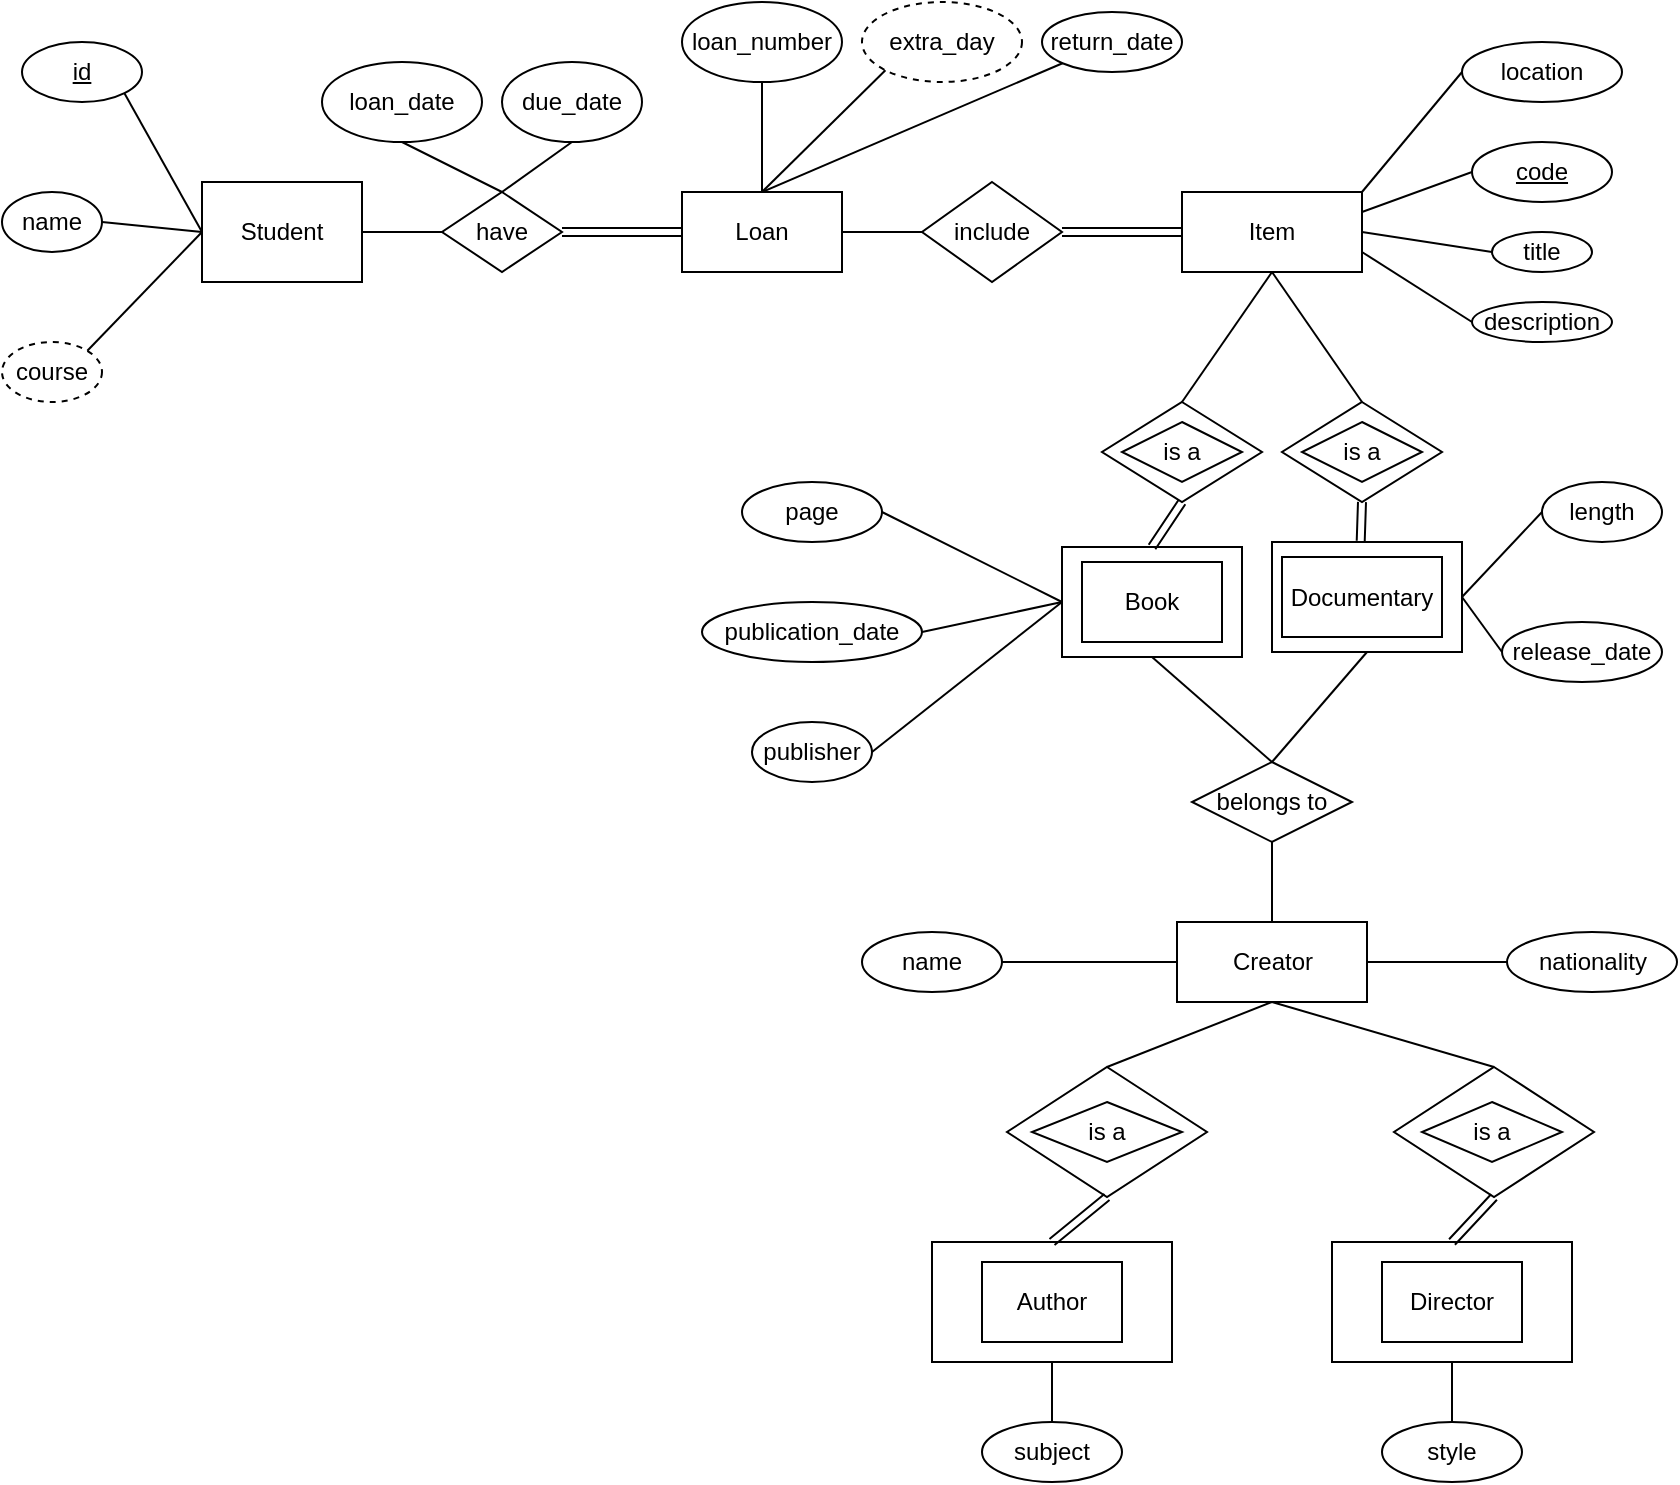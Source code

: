 <mxfile version="21.2.9" type="device">
  <diagram id="8CBrqVvIKr-gKunC30B_" name="Page-1">
    <mxGraphModel dx="1357" dy="905" grid="1" gridSize="10" guides="1" tooltips="1" connect="1" arrows="1" fold="1" page="1" pageScale="1" pageWidth="850" pageHeight="1100" math="0" shadow="0">
      <root>
        <mxCell id="0" />
        <mxCell id="1" parent="0" />
        <mxCell id="9qX3KQEV8e_0dFOt3C7K-21" value="" style="rhombus;whiteSpace=wrap;html=1;" parent="1" vertex="1">
          <mxGeometry x="706" y="542.5" width="100" height="65" as="geometry" />
        </mxCell>
        <mxCell id="9qX3KQEV8e_0dFOt3C7K-20" value="" style="rhombus;whiteSpace=wrap;html=1;" parent="1" vertex="1">
          <mxGeometry x="512.5" y="542.5" width="100" height="65" as="geometry" />
        </mxCell>
        <mxCell id="9qX3KQEV8e_0dFOt3C7K-13" value="" style="rounded=0;whiteSpace=wrap;html=1;" parent="1" vertex="1">
          <mxGeometry x="675" y="630" width="120" height="60" as="geometry" />
        </mxCell>
        <mxCell id="9qX3KQEV8e_0dFOt3C7K-12" value="" style="rounded=0;whiteSpace=wrap;html=1;" parent="1" vertex="1">
          <mxGeometry x="475" y="630" width="120" height="60" as="geometry" />
        </mxCell>
        <mxCell id="BdGzuhHDDtWegJgGCHpT-26" value="" style="rounded=0;whiteSpace=wrap;html=1;" parent="1" vertex="1">
          <mxGeometry x="645" y="280" width="95" height="55" as="geometry" />
        </mxCell>
        <mxCell id="BdGzuhHDDtWegJgGCHpT-25" value="" style="rounded=0;whiteSpace=wrap;html=1;" parent="1" vertex="1">
          <mxGeometry x="540" y="282.5" width="90" height="55" as="geometry" />
        </mxCell>
        <mxCell id="BdGzuhHDDtWegJgGCHpT-22" value="" style="rhombus;whiteSpace=wrap;html=1;" parent="1" vertex="1">
          <mxGeometry x="650" y="210" width="80" height="50" as="geometry" />
        </mxCell>
        <mxCell id="BdGzuhHDDtWegJgGCHpT-21" value="" style="rhombus;whiteSpace=wrap;html=1;" parent="1" vertex="1">
          <mxGeometry x="560" y="210" width="80" height="50" as="geometry" />
        </mxCell>
        <mxCell id="VeVonvC403iIWM1QfaWD-1" value="Student" style="rounded=0;whiteSpace=wrap;html=1;" parent="1" vertex="1">
          <mxGeometry x="110" y="100" width="80" height="50" as="geometry" />
        </mxCell>
        <mxCell id="BdGzuhHDDtWegJgGCHpT-1" value="&lt;u&gt;id&lt;/u&gt;" style="ellipse;whiteSpace=wrap;html=1;" parent="1" vertex="1">
          <mxGeometry x="20" y="30" width="60" height="30" as="geometry" />
        </mxCell>
        <mxCell id="BdGzuhHDDtWegJgGCHpT-2" value="name" style="ellipse;whiteSpace=wrap;html=1;" parent="1" vertex="1">
          <mxGeometry x="10" y="105" width="50" height="30" as="geometry" />
        </mxCell>
        <mxCell id="BdGzuhHDDtWegJgGCHpT-3" value="course" style="ellipse;whiteSpace=wrap;html=1;dashed=1;" parent="1" vertex="1">
          <mxGeometry x="10" y="180" width="50" height="30" as="geometry" />
        </mxCell>
        <mxCell id="BdGzuhHDDtWegJgGCHpT-4" value="Loan" style="rounded=0;whiteSpace=wrap;html=1;" parent="1" vertex="1">
          <mxGeometry x="350" y="105" width="80" height="40" as="geometry" />
        </mxCell>
        <mxCell id="BdGzuhHDDtWegJgGCHpT-5" value="have" style="rhombus;whiteSpace=wrap;html=1;" parent="1" vertex="1">
          <mxGeometry x="230" y="105" width="60" height="40" as="geometry" />
        </mxCell>
        <mxCell id="BdGzuhHDDtWegJgGCHpT-6" value="due_date" style="ellipse;whiteSpace=wrap;html=1;" parent="1" vertex="1">
          <mxGeometry x="260" y="40" width="70" height="40" as="geometry" />
        </mxCell>
        <mxCell id="BdGzuhHDDtWegJgGCHpT-7" value="loan_date" style="ellipse;whiteSpace=wrap;html=1;" parent="1" vertex="1">
          <mxGeometry x="170" y="40" width="80" height="40" as="geometry" />
        </mxCell>
        <mxCell id="BdGzuhHDDtWegJgGCHpT-8" value="loan_number" style="ellipse;whiteSpace=wrap;html=1;" parent="1" vertex="1">
          <mxGeometry x="350" y="10" width="80" height="40" as="geometry" />
        </mxCell>
        <mxCell id="BdGzuhHDDtWegJgGCHpT-9" value="extra_day" style="ellipse;whiteSpace=wrap;html=1;dashed=1;" parent="1" vertex="1">
          <mxGeometry x="440" y="10" width="80" height="40" as="geometry" />
        </mxCell>
        <mxCell id="BdGzuhHDDtWegJgGCHpT-10" value="return_date" style="ellipse;whiteSpace=wrap;html=1;" parent="1" vertex="1">
          <mxGeometry x="530" y="15" width="70" height="30" as="geometry" />
        </mxCell>
        <mxCell id="BdGzuhHDDtWegJgGCHpT-11" value="Item" style="rounded=0;whiteSpace=wrap;html=1;" parent="1" vertex="1">
          <mxGeometry x="600" y="105" width="90" height="40" as="geometry" />
        </mxCell>
        <mxCell id="BdGzuhHDDtWegJgGCHpT-12" value="include" style="rhombus;whiteSpace=wrap;html=1;" parent="1" vertex="1">
          <mxGeometry x="470" y="100" width="70" height="50" as="geometry" />
        </mxCell>
        <mxCell id="BdGzuhHDDtWegJgGCHpT-13" value="location" style="ellipse;whiteSpace=wrap;html=1;" parent="1" vertex="1">
          <mxGeometry x="740" y="30" width="80" height="30" as="geometry" />
        </mxCell>
        <mxCell id="BdGzuhHDDtWegJgGCHpT-14" value="&lt;u&gt;code&lt;/u&gt;" style="ellipse;whiteSpace=wrap;html=1;" parent="1" vertex="1">
          <mxGeometry x="745" y="80" width="70" height="30" as="geometry" />
        </mxCell>
        <mxCell id="BdGzuhHDDtWegJgGCHpT-15" value="description" style="ellipse;whiteSpace=wrap;html=1;" parent="1" vertex="1">
          <mxGeometry x="745" y="160" width="70" height="20" as="geometry" />
        </mxCell>
        <mxCell id="BdGzuhHDDtWegJgGCHpT-16" value="title" style="ellipse;whiteSpace=wrap;html=1;" parent="1" vertex="1">
          <mxGeometry x="755" y="125" width="50" height="20" as="geometry" />
        </mxCell>
        <mxCell id="BdGzuhHDDtWegJgGCHpT-17" value="is a" style="rhombus;whiteSpace=wrap;html=1;" parent="1" vertex="1">
          <mxGeometry x="660" y="220" width="60" height="30" as="geometry" />
        </mxCell>
        <mxCell id="BdGzuhHDDtWegJgGCHpT-18" value="is a" style="rhombus;whiteSpace=wrap;html=1;" parent="1" vertex="1">
          <mxGeometry x="570" y="220" width="60" height="30" as="geometry" />
        </mxCell>
        <mxCell id="BdGzuhHDDtWegJgGCHpT-19" value="Documentary" style="rounded=0;whiteSpace=wrap;html=1;" parent="1" vertex="1">
          <mxGeometry x="650" y="287.5" width="80" height="40" as="geometry" />
        </mxCell>
        <mxCell id="BdGzuhHDDtWegJgGCHpT-20" value="Book" style="rounded=0;whiteSpace=wrap;html=1;" parent="1" vertex="1">
          <mxGeometry x="550" y="290" width="70" height="40" as="geometry" />
        </mxCell>
        <mxCell id="BdGzuhHDDtWegJgGCHpT-27" value="" style="endArrow=none;html=1;rounded=0;entryX=1;entryY=1;entryDx=0;entryDy=0;exitX=0;exitY=0.5;exitDx=0;exitDy=0;" parent="1" source="VeVonvC403iIWM1QfaWD-1" target="BdGzuhHDDtWegJgGCHpT-1" edge="1">
          <mxGeometry width="50" height="50" relative="1" as="geometry">
            <mxPoint x="400" y="330" as="sourcePoint" />
            <mxPoint x="450" y="280" as="targetPoint" />
          </mxGeometry>
        </mxCell>
        <mxCell id="BdGzuhHDDtWegJgGCHpT-28" value="" style="endArrow=none;html=1;rounded=0;entryX=1;entryY=0;entryDx=0;entryDy=0;exitX=0;exitY=0.5;exitDx=0;exitDy=0;" parent="1" source="VeVonvC403iIWM1QfaWD-1" target="BdGzuhHDDtWegJgGCHpT-3" edge="1">
          <mxGeometry width="50" height="50" relative="1" as="geometry">
            <mxPoint x="400" y="330" as="sourcePoint" />
            <mxPoint x="450" y="280" as="targetPoint" />
          </mxGeometry>
        </mxCell>
        <mxCell id="BdGzuhHDDtWegJgGCHpT-29" value="" style="endArrow=none;html=1;rounded=0;entryX=1;entryY=0.5;entryDx=0;entryDy=0;exitX=0;exitY=0.5;exitDx=0;exitDy=0;" parent="1" source="VeVonvC403iIWM1QfaWD-1" target="BdGzuhHDDtWegJgGCHpT-2" edge="1">
          <mxGeometry width="50" height="50" relative="1" as="geometry">
            <mxPoint x="400" y="330" as="sourcePoint" />
            <mxPoint x="450" y="280" as="targetPoint" />
          </mxGeometry>
        </mxCell>
        <mxCell id="BdGzuhHDDtWegJgGCHpT-30" value="" style="endArrow=none;html=1;rounded=0;entryX=0.5;entryY=1;entryDx=0;entryDy=0;exitX=0.5;exitY=0;exitDx=0;exitDy=0;" parent="1" source="BdGzuhHDDtWegJgGCHpT-5" target="BdGzuhHDDtWegJgGCHpT-6" edge="1">
          <mxGeometry width="50" height="50" relative="1" as="geometry">
            <mxPoint x="400" y="330" as="sourcePoint" />
            <mxPoint x="450" y="280" as="targetPoint" />
          </mxGeometry>
        </mxCell>
        <mxCell id="BdGzuhHDDtWegJgGCHpT-31" value="" style="endArrow=none;html=1;rounded=0;entryX=0.5;entryY=1;entryDx=0;entryDy=0;exitX=0.5;exitY=0;exitDx=0;exitDy=0;" parent="1" source="BdGzuhHDDtWegJgGCHpT-5" target="BdGzuhHDDtWegJgGCHpT-7" edge="1">
          <mxGeometry width="50" height="50" relative="1" as="geometry">
            <mxPoint x="400" y="330" as="sourcePoint" />
            <mxPoint x="450" y="280" as="targetPoint" />
          </mxGeometry>
        </mxCell>
        <mxCell id="BdGzuhHDDtWegJgGCHpT-32" value="" style="endArrow=none;html=1;rounded=0;entryX=0;entryY=1;entryDx=0;entryDy=0;exitX=0.5;exitY=0;exitDx=0;exitDy=0;" parent="1" source="BdGzuhHDDtWegJgGCHpT-4" target="BdGzuhHDDtWegJgGCHpT-10" edge="1">
          <mxGeometry width="50" height="50" relative="1" as="geometry">
            <mxPoint x="400" y="330" as="sourcePoint" />
            <mxPoint x="450" y="280" as="targetPoint" />
          </mxGeometry>
        </mxCell>
        <mxCell id="BdGzuhHDDtWegJgGCHpT-33" value="" style="endArrow=none;html=1;rounded=0;entryX=0;entryY=1;entryDx=0;entryDy=0;exitX=0.5;exitY=0;exitDx=0;exitDy=0;" parent="1" source="BdGzuhHDDtWegJgGCHpT-4" target="BdGzuhHDDtWegJgGCHpT-9" edge="1">
          <mxGeometry width="50" height="50" relative="1" as="geometry">
            <mxPoint x="400" y="330" as="sourcePoint" />
            <mxPoint x="450" y="280" as="targetPoint" />
          </mxGeometry>
        </mxCell>
        <mxCell id="BdGzuhHDDtWegJgGCHpT-34" value="" style="endArrow=none;html=1;rounded=0;entryX=0.5;entryY=1;entryDx=0;entryDy=0;exitX=0.5;exitY=0;exitDx=0;exitDy=0;" parent="1" source="BdGzuhHDDtWegJgGCHpT-4" target="BdGzuhHDDtWegJgGCHpT-8" edge="1">
          <mxGeometry width="50" height="50" relative="1" as="geometry">
            <mxPoint x="380" y="90" as="sourcePoint" />
            <mxPoint x="450" y="280" as="targetPoint" />
          </mxGeometry>
        </mxCell>
        <mxCell id="BdGzuhHDDtWegJgGCHpT-35" value="" style="endArrow=none;html=1;rounded=0;exitX=1;exitY=0.5;exitDx=0;exitDy=0;entryX=0;entryY=0.5;entryDx=0;entryDy=0;" parent="1" source="VeVonvC403iIWM1QfaWD-1" target="BdGzuhHDDtWegJgGCHpT-5" edge="1">
          <mxGeometry width="50" height="50" relative="1" as="geometry">
            <mxPoint x="400" y="330" as="sourcePoint" />
            <mxPoint x="450" y="280" as="targetPoint" />
          </mxGeometry>
        </mxCell>
        <mxCell id="BdGzuhHDDtWegJgGCHpT-36" value="" style="endArrow=none;html=1;rounded=0;entryX=0;entryY=0.5;entryDx=0;entryDy=0;exitX=1;exitY=0.75;exitDx=0;exitDy=0;" parent="1" source="BdGzuhHDDtWegJgGCHpT-11" target="BdGzuhHDDtWegJgGCHpT-15" edge="1">
          <mxGeometry width="50" height="50" relative="1" as="geometry">
            <mxPoint x="400" y="330" as="sourcePoint" />
            <mxPoint x="450" y="280" as="targetPoint" />
          </mxGeometry>
        </mxCell>
        <mxCell id="BdGzuhHDDtWegJgGCHpT-37" value="" style="endArrow=none;html=1;rounded=0;entryX=0;entryY=0.5;entryDx=0;entryDy=0;exitX=1;exitY=0.5;exitDx=0;exitDy=0;" parent="1" source="BdGzuhHDDtWegJgGCHpT-11" target="BdGzuhHDDtWegJgGCHpT-16" edge="1">
          <mxGeometry width="50" height="50" relative="1" as="geometry">
            <mxPoint x="400" y="330" as="sourcePoint" />
            <mxPoint x="450" y="280" as="targetPoint" />
          </mxGeometry>
        </mxCell>
        <mxCell id="BdGzuhHDDtWegJgGCHpT-38" value="" style="endArrow=none;html=1;rounded=0;entryX=0;entryY=0.5;entryDx=0;entryDy=0;exitX=1;exitY=0.25;exitDx=0;exitDy=0;" parent="1" source="BdGzuhHDDtWegJgGCHpT-11" target="BdGzuhHDDtWegJgGCHpT-14" edge="1">
          <mxGeometry width="50" height="50" relative="1" as="geometry">
            <mxPoint x="400" y="330" as="sourcePoint" />
            <mxPoint x="450" y="280" as="targetPoint" />
          </mxGeometry>
        </mxCell>
        <mxCell id="BdGzuhHDDtWegJgGCHpT-39" value="" style="endArrow=none;html=1;rounded=0;entryX=0;entryY=0.5;entryDx=0;entryDy=0;exitX=1;exitY=0;exitDx=0;exitDy=0;" parent="1" source="BdGzuhHDDtWegJgGCHpT-11" target="BdGzuhHDDtWegJgGCHpT-13" edge="1">
          <mxGeometry width="50" height="50" relative="1" as="geometry">
            <mxPoint x="400" y="330" as="sourcePoint" />
            <mxPoint x="450" y="280" as="targetPoint" />
          </mxGeometry>
        </mxCell>
        <mxCell id="BdGzuhHDDtWegJgGCHpT-40" value="" style="endArrow=none;html=1;rounded=0;exitX=1;exitY=0.5;exitDx=0;exitDy=0;entryX=0;entryY=0.5;entryDx=0;entryDy=0;shape=link;" parent="1" source="BdGzuhHDDtWegJgGCHpT-5" target="BdGzuhHDDtWegJgGCHpT-4" edge="1">
          <mxGeometry width="50" height="50" relative="1" as="geometry">
            <mxPoint x="400" y="330" as="sourcePoint" />
            <mxPoint x="450" y="280" as="targetPoint" />
          </mxGeometry>
        </mxCell>
        <mxCell id="BdGzuhHDDtWegJgGCHpT-41" value="" style="endArrow=none;html=1;rounded=0;entryX=1;entryY=0.5;entryDx=0;entryDy=0;exitX=0;exitY=0.5;exitDx=0;exitDy=0;shape=link;" parent="1" source="BdGzuhHDDtWegJgGCHpT-11" target="BdGzuhHDDtWegJgGCHpT-12" edge="1">
          <mxGeometry width="50" height="50" relative="1" as="geometry">
            <mxPoint x="400" y="330" as="sourcePoint" />
            <mxPoint x="450" y="280" as="targetPoint" />
          </mxGeometry>
        </mxCell>
        <mxCell id="BdGzuhHDDtWegJgGCHpT-42" value="" style="endArrow=none;html=1;rounded=0;entryX=1;entryY=0.5;entryDx=0;entryDy=0;exitX=0;exitY=0.5;exitDx=0;exitDy=0;" parent="1" source="BdGzuhHDDtWegJgGCHpT-12" target="BdGzuhHDDtWegJgGCHpT-4" edge="1">
          <mxGeometry width="50" height="50" relative="1" as="geometry">
            <mxPoint x="400" y="330" as="sourcePoint" />
            <mxPoint x="450" y="280" as="targetPoint" />
          </mxGeometry>
        </mxCell>
        <mxCell id="BdGzuhHDDtWegJgGCHpT-43" value="" style="endArrow=none;html=1;rounded=0;entryX=0.5;entryY=1;entryDx=0;entryDy=0;exitX=0.5;exitY=0;exitDx=0;exitDy=0;" parent="1" source="BdGzuhHDDtWegJgGCHpT-22" target="BdGzuhHDDtWegJgGCHpT-11" edge="1">
          <mxGeometry width="50" height="50" relative="1" as="geometry">
            <mxPoint x="690" y="190" as="sourcePoint" />
            <mxPoint x="450" y="280" as="targetPoint" />
          </mxGeometry>
        </mxCell>
        <mxCell id="BdGzuhHDDtWegJgGCHpT-44" value="" style="endArrow=none;html=1;rounded=0;entryX=0.5;entryY=1;entryDx=0;entryDy=0;exitX=0.5;exitY=0;exitDx=0;exitDy=0;" parent="1" source="BdGzuhHDDtWegJgGCHpT-21" target="BdGzuhHDDtWegJgGCHpT-11" edge="1">
          <mxGeometry width="50" height="50" relative="1" as="geometry">
            <mxPoint x="400" y="330" as="sourcePoint" />
            <mxPoint x="450" y="280" as="targetPoint" />
          </mxGeometry>
        </mxCell>
        <mxCell id="BdGzuhHDDtWegJgGCHpT-45" value="" style="endArrow=none;html=1;rounded=0;entryX=0.5;entryY=1;entryDx=0;entryDy=0;shape=link;exitX=0.5;exitY=0;exitDx=0;exitDy=0;" parent="1" source="BdGzuhHDDtWegJgGCHpT-25" target="BdGzuhHDDtWegJgGCHpT-21" edge="1">
          <mxGeometry width="50" height="50" relative="1" as="geometry">
            <mxPoint x="590" y="280" as="sourcePoint" />
            <mxPoint x="450" y="280" as="targetPoint" />
          </mxGeometry>
        </mxCell>
        <mxCell id="BdGzuhHDDtWegJgGCHpT-46" value="" style="endArrow=none;html=1;rounded=0;entryX=0.5;entryY=1;entryDx=0;entryDy=0;shape=link;exitX=0.467;exitY=-0.01;exitDx=0;exitDy=0;exitPerimeter=0;" parent="1" source="BdGzuhHDDtWegJgGCHpT-26" target="BdGzuhHDDtWegJgGCHpT-22" edge="1">
          <mxGeometry width="50" height="50" relative="1" as="geometry">
            <mxPoint x="730" y="270" as="sourcePoint" />
            <mxPoint x="450" y="280" as="targetPoint" />
          </mxGeometry>
        </mxCell>
        <mxCell id="BdGzuhHDDtWegJgGCHpT-47" value="publication_date" style="ellipse;whiteSpace=wrap;html=1;" parent="1" vertex="1">
          <mxGeometry x="360" y="310" width="110" height="30" as="geometry" />
        </mxCell>
        <mxCell id="BdGzuhHDDtWegJgGCHpT-48" value="publisher" style="ellipse;whiteSpace=wrap;html=1;" parent="1" vertex="1">
          <mxGeometry x="385" y="370" width="60" height="30" as="geometry" />
        </mxCell>
        <mxCell id="BdGzuhHDDtWegJgGCHpT-49" value="page" style="ellipse;whiteSpace=wrap;html=1;" parent="1" vertex="1">
          <mxGeometry x="380" y="250" width="70" height="30" as="geometry" />
        </mxCell>
        <mxCell id="BdGzuhHDDtWegJgGCHpT-50" value="" style="endArrow=none;html=1;rounded=0;entryX=0;entryY=0.5;entryDx=0;entryDy=0;exitX=1;exitY=0.5;exitDx=0;exitDy=0;" parent="1" source="BdGzuhHDDtWegJgGCHpT-47" target="BdGzuhHDDtWegJgGCHpT-25" edge="1">
          <mxGeometry width="50" height="50" relative="1" as="geometry">
            <mxPoint x="400" y="330" as="sourcePoint" />
            <mxPoint x="450" y="280" as="targetPoint" />
          </mxGeometry>
        </mxCell>
        <mxCell id="BdGzuhHDDtWegJgGCHpT-51" value="" style="endArrow=none;html=1;rounded=0;entryX=0;entryY=0.5;entryDx=0;entryDy=0;exitX=1;exitY=0.5;exitDx=0;exitDy=0;" parent="1" source="BdGzuhHDDtWegJgGCHpT-48" target="BdGzuhHDDtWegJgGCHpT-25" edge="1">
          <mxGeometry width="50" height="50" relative="1" as="geometry">
            <mxPoint x="400" y="330" as="sourcePoint" />
            <mxPoint x="450" y="280" as="targetPoint" />
          </mxGeometry>
        </mxCell>
        <mxCell id="BdGzuhHDDtWegJgGCHpT-52" value="" style="endArrow=none;html=1;rounded=0;entryX=0;entryY=0.5;entryDx=0;entryDy=0;exitX=1;exitY=0.5;exitDx=0;exitDy=0;" parent="1" source="BdGzuhHDDtWegJgGCHpT-49" target="BdGzuhHDDtWegJgGCHpT-25" edge="1">
          <mxGeometry width="50" height="50" relative="1" as="geometry">
            <mxPoint x="400" y="330" as="sourcePoint" />
            <mxPoint x="450" y="280" as="targetPoint" />
          </mxGeometry>
        </mxCell>
        <mxCell id="BdGzuhHDDtWegJgGCHpT-53" value="release_date" style="ellipse;whiteSpace=wrap;html=1;" parent="1" vertex="1">
          <mxGeometry x="760" y="320" width="80" height="30" as="geometry" />
        </mxCell>
        <mxCell id="BdGzuhHDDtWegJgGCHpT-54" value="length" style="ellipse;whiteSpace=wrap;html=1;" parent="1" vertex="1">
          <mxGeometry x="780" y="250" width="60" height="30" as="geometry" />
        </mxCell>
        <mxCell id="BdGzuhHDDtWegJgGCHpT-55" value="" style="endArrow=none;html=1;rounded=0;entryX=0;entryY=0.5;entryDx=0;entryDy=0;exitX=1;exitY=0.5;exitDx=0;exitDy=0;" parent="1" source="BdGzuhHDDtWegJgGCHpT-26" target="BdGzuhHDDtWegJgGCHpT-53" edge="1">
          <mxGeometry width="50" height="50" relative="1" as="geometry">
            <mxPoint x="470" y="430" as="sourcePoint" />
            <mxPoint x="520" y="380" as="targetPoint" />
          </mxGeometry>
        </mxCell>
        <mxCell id="BdGzuhHDDtWegJgGCHpT-56" value="" style="endArrow=none;html=1;rounded=0;entryX=0;entryY=0.5;entryDx=0;entryDy=0;exitX=1;exitY=0.5;exitDx=0;exitDy=0;" parent="1" source="BdGzuhHDDtWegJgGCHpT-26" target="BdGzuhHDDtWegJgGCHpT-54" edge="1">
          <mxGeometry width="50" height="50" relative="1" as="geometry">
            <mxPoint x="770" y="290" as="sourcePoint" />
            <mxPoint x="520" y="380" as="targetPoint" />
          </mxGeometry>
        </mxCell>
        <mxCell id="9qX3KQEV8e_0dFOt3C7K-1" value="Creator" style="rounded=0;whiteSpace=wrap;html=1;" parent="1" vertex="1">
          <mxGeometry x="597.5" y="470" width="95" height="40" as="geometry" />
        </mxCell>
        <mxCell id="9qX3KQEV8e_0dFOt3C7K-2" value="name" style="ellipse;whiteSpace=wrap;html=1;" parent="1" vertex="1">
          <mxGeometry x="440" y="475" width="70" height="30" as="geometry" />
        </mxCell>
        <mxCell id="9qX3KQEV8e_0dFOt3C7K-3" value="nationality" style="ellipse;whiteSpace=wrap;html=1;" parent="1" vertex="1">
          <mxGeometry x="762.5" y="475" width="85" height="30" as="geometry" />
        </mxCell>
        <mxCell id="9qX3KQEV8e_0dFOt3C7K-4" value="" style="endArrow=none;html=1;rounded=0;entryX=1;entryY=0.5;entryDx=0;entryDy=0;exitX=0;exitY=0.5;exitDx=0;exitDy=0;" parent="1" source="9qX3KQEV8e_0dFOt3C7K-1" target="9qX3KQEV8e_0dFOt3C7K-2" edge="1">
          <mxGeometry width="50" height="50" relative="1" as="geometry">
            <mxPoint x="420" y="510" as="sourcePoint" />
            <mxPoint x="470" y="460" as="targetPoint" />
          </mxGeometry>
        </mxCell>
        <mxCell id="9qX3KQEV8e_0dFOt3C7K-5" value="" style="endArrow=none;html=1;rounded=0;exitX=0;exitY=0.5;exitDx=0;exitDy=0;entryX=1;entryY=0.5;entryDx=0;entryDy=0;" parent="1" source="9qX3KQEV8e_0dFOt3C7K-3" target="9qX3KQEV8e_0dFOt3C7K-1" edge="1">
          <mxGeometry width="50" height="50" relative="1" as="geometry">
            <mxPoint x="420" y="510" as="sourcePoint" />
            <mxPoint x="470" y="460" as="targetPoint" />
          </mxGeometry>
        </mxCell>
        <mxCell id="9qX3KQEV8e_0dFOt3C7K-6" value="" style="endArrow=none;html=1;rounded=0;entryX=0.5;entryY=1;entryDx=0;entryDy=0;exitX=0.5;exitY=0;exitDx=0;exitDy=0;" parent="1" source="9qX3KQEV8e_0dFOt3C7K-8" target="BdGzuhHDDtWegJgGCHpT-25" edge="1">
          <mxGeometry width="50" height="50" relative="1" as="geometry">
            <mxPoint x="640" y="370" as="sourcePoint" />
            <mxPoint x="470" y="510" as="targetPoint" />
          </mxGeometry>
        </mxCell>
        <mxCell id="9qX3KQEV8e_0dFOt3C7K-7" value="" style="endArrow=none;html=1;rounded=0;entryX=0.5;entryY=1;entryDx=0;entryDy=0;exitX=0.5;exitY=0;exitDx=0;exitDy=0;" parent="1" source="9qX3KQEV8e_0dFOt3C7K-8" target="BdGzuhHDDtWegJgGCHpT-26" edge="1">
          <mxGeometry width="50" height="50" relative="1" as="geometry">
            <mxPoint x="650" y="370" as="sourcePoint" />
            <mxPoint x="470" y="510" as="targetPoint" />
          </mxGeometry>
        </mxCell>
        <mxCell id="9qX3KQEV8e_0dFOt3C7K-8" value="belongs to" style="rhombus;whiteSpace=wrap;html=1;" parent="1" vertex="1">
          <mxGeometry x="605" y="390" width="80" height="40" as="geometry" />
        </mxCell>
        <mxCell id="9qX3KQEV8e_0dFOt3C7K-9" value="" style="endArrow=none;html=1;rounded=0;entryX=0.5;entryY=1;entryDx=0;entryDy=0;exitX=0.5;exitY=0;exitDx=0;exitDy=0;" parent="1" source="9qX3KQEV8e_0dFOt3C7K-1" target="9qX3KQEV8e_0dFOt3C7K-8" edge="1">
          <mxGeometry width="50" height="50" relative="1" as="geometry">
            <mxPoint x="420" y="390" as="sourcePoint" />
            <mxPoint x="470" y="340" as="targetPoint" />
          </mxGeometry>
        </mxCell>
        <mxCell id="9qX3KQEV8e_0dFOt3C7K-10" value="Author" style="rounded=0;whiteSpace=wrap;html=1;" parent="1" vertex="1">
          <mxGeometry x="500" y="640" width="70" height="40" as="geometry" />
        </mxCell>
        <mxCell id="9qX3KQEV8e_0dFOt3C7K-11" value="Director" style="rounded=0;whiteSpace=wrap;html=1;" parent="1" vertex="1">
          <mxGeometry x="700" y="640" width="70" height="40" as="geometry" />
        </mxCell>
        <mxCell id="9qX3KQEV8e_0dFOt3C7K-14" value="is a" style="rhombus;whiteSpace=wrap;html=1;" parent="1" vertex="1">
          <mxGeometry x="525" y="560" width="75" height="30" as="geometry" />
        </mxCell>
        <mxCell id="9qX3KQEV8e_0dFOt3C7K-15" value="is a" style="rhombus;whiteSpace=wrap;html=1;" parent="1" vertex="1">
          <mxGeometry x="720" y="560" width="70" height="30" as="geometry" />
        </mxCell>
        <mxCell id="9qX3KQEV8e_0dFOt3C7K-16" value="" style="endArrow=none;html=1;rounded=0;entryX=0.5;entryY=1;entryDx=0;entryDy=0;exitX=0.5;exitY=0;exitDx=0;exitDy=0;" parent="1" source="9qX3KQEV8e_0dFOt3C7K-21" target="9qX3KQEV8e_0dFOt3C7K-1" edge="1">
          <mxGeometry width="50" height="50" relative="1" as="geometry">
            <mxPoint x="755" y="530" as="sourcePoint" />
            <mxPoint x="500" y="410" as="targetPoint" />
          </mxGeometry>
        </mxCell>
        <mxCell id="9qX3KQEV8e_0dFOt3C7K-17" value="" style="endArrow=none;html=1;rounded=0;entryX=0.5;entryY=1;entryDx=0;entryDy=0;exitX=0.5;exitY=0;exitDx=0;exitDy=0;" parent="1" source="9qX3KQEV8e_0dFOt3C7K-20" target="9qX3KQEV8e_0dFOt3C7K-1" edge="1">
          <mxGeometry width="50" height="50" relative="1" as="geometry">
            <mxPoint x="570" y="520" as="sourcePoint" />
            <mxPoint x="500" y="410" as="targetPoint" />
          </mxGeometry>
        </mxCell>
        <mxCell id="9qX3KQEV8e_0dFOt3C7K-18" value="" style="endArrow=none;html=1;rounded=0;entryX=0.5;entryY=1;entryDx=0;entryDy=0;exitX=0.5;exitY=0;exitDx=0;exitDy=0;shape=link;" parent="1" source="9qX3KQEV8e_0dFOt3C7K-13" target="9qX3KQEV8e_0dFOt3C7K-21" edge="1">
          <mxGeometry width="50" height="50" relative="1" as="geometry">
            <mxPoint x="450" y="460" as="sourcePoint" />
            <mxPoint x="500" y="410" as="targetPoint" />
          </mxGeometry>
        </mxCell>
        <mxCell id="9qX3KQEV8e_0dFOt3C7K-19" value="" style="endArrow=none;html=1;rounded=0;entryX=0.5;entryY=1;entryDx=0;entryDy=0;exitX=0.5;exitY=0;exitDx=0;exitDy=0;shape=link;" parent="1" source="9qX3KQEV8e_0dFOt3C7K-12" target="9qX3KQEV8e_0dFOt3C7K-20" edge="1">
          <mxGeometry width="50" height="50" relative="1" as="geometry">
            <mxPoint x="450" y="460" as="sourcePoint" />
            <mxPoint x="390" y="470" as="targetPoint" />
          </mxGeometry>
        </mxCell>
        <mxCell id="9qX3KQEV8e_0dFOt3C7K-22" value="style" style="ellipse;whiteSpace=wrap;html=1;" parent="1" vertex="1">
          <mxGeometry x="700" y="720" width="70" height="30" as="geometry" />
        </mxCell>
        <mxCell id="9qX3KQEV8e_0dFOt3C7K-23" value="subject" style="ellipse;whiteSpace=wrap;html=1;" parent="1" vertex="1">
          <mxGeometry x="500" y="720" width="70" height="30" as="geometry" />
        </mxCell>
        <mxCell id="9qX3KQEV8e_0dFOt3C7K-24" value="" style="endArrow=none;html=1;rounded=0;entryX=0.5;entryY=1;entryDx=0;entryDy=0;exitX=0.5;exitY=0;exitDx=0;exitDy=0;" parent="1" source="9qX3KQEV8e_0dFOt3C7K-22" target="9qX3KQEV8e_0dFOt3C7K-13" edge="1">
          <mxGeometry width="50" height="50" relative="1" as="geometry">
            <mxPoint x="450" y="730" as="sourcePoint" />
            <mxPoint x="500" y="680" as="targetPoint" />
          </mxGeometry>
        </mxCell>
        <mxCell id="9qX3KQEV8e_0dFOt3C7K-25" value="" style="endArrow=none;html=1;rounded=0;exitX=0.5;exitY=0;exitDx=0;exitDy=0;entryX=0.5;entryY=1;entryDx=0;entryDy=0;" parent="1" source="9qX3KQEV8e_0dFOt3C7K-23" target="9qX3KQEV8e_0dFOt3C7K-12" edge="1">
          <mxGeometry width="50" height="50" relative="1" as="geometry">
            <mxPoint x="450" y="730" as="sourcePoint" />
            <mxPoint x="510" y="710" as="targetPoint" />
          </mxGeometry>
        </mxCell>
      </root>
    </mxGraphModel>
  </diagram>
</mxfile>
